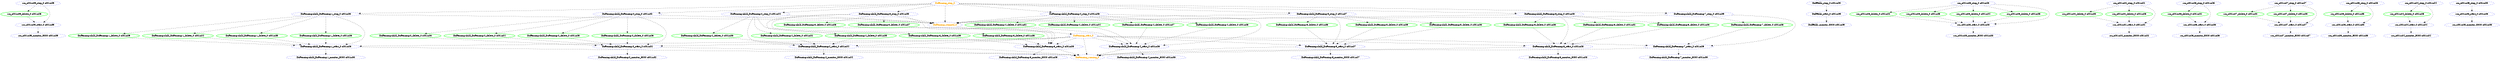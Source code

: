 digraph "g" {
	size = "30,30"
"rsc_c001n09_monitor_5000 c001n09" [ style="dashed" color="blue" fontcolor="black" ]
"DoFencing:child_DoFencing:1_delete_0 c001n09" [ style=bold color="green" fontcolor="black" ]
"DoFencing:child_DoFencing:3_delete_0 c001n09" [ style=bold color="green" fontcolor="black" ]
"DoFencing:child_DoFencing:5_monitor_5000 c001n07" [ style="dashed" color="blue" fontcolor="black" ]
"DoFencing:child_DoFencing:5_delete_0 c001n09" [ style=bold color="green" fontcolor="black" ]
"DcIPaddr_monitor_5000 c001n09" [ style="dashed" color="blue" fontcolor="black" ]
"DoFencing:child_DoFencing:7_monitor_5000 c001n09" [ style="dashed" color="blue" fontcolor="black" ]
"rsc_c001n08_monitor_5000 c001n08" [ style="dashed" color="blue" fontcolor="black" ]
"rsc_c001n08_delete_0 c001n02" [ style=bold color="green" fontcolor="black" ]
"rsc_c001n02_monitor_5000 c001n02" [ style="dashed" color="blue" fontcolor="black" ]
"DoFencing:child_DoFencing:2_delete_0 c001n02" [ style=bold color="green" fontcolor="black" ]
"DoFencing:child_DoFencing:4_delete_0 c001n02" [ style=bold color="green" fontcolor="black" ]
"rsc_c001n06_delete_0 c001n02" [ style=bold color="green" fontcolor="black" ]
"DoFencing:child_DoFencing:6_monitor_5000 c001n08" [ style="dashed" color="blue" fontcolor="black" ]
"DoFencing:child_DoFencing:6_delete_0 c001n02" [ style=bold color="green" fontcolor="black" ]
"rsc_c001n07_delete_0 c001n02" [ style=bold color="green" fontcolor="black" ]
"DoFencing:child_DoFencing:0_monitor_5000 c001n02" [ style="dashed" color="blue" fontcolor="black" ]
"rsc_c001n08_delete_0 c001n03" [ style=bold color="green" fontcolor="black" ]
"DoFencing:child_DoFencing:0_delete_0 c001n03" [ style=bold color="green" fontcolor="black" ]
"rsc_c001n03_monitor_5000 c001n03" [ style="dashed" color="blue" fontcolor="black" ]
"DoFencing:child_DoFencing:3_delete_0 c001n03" [ style=bold color="green" fontcolor="black" ]
"DoFencing:child_DoFencing:5_delete_0 c001n03" [ style=bold color="green" fontcolor="black" ]
"rsc_c001n07_delete_0 c001n03" [ style=bold color="green" fontcolor="black" ]
"DoFencing:child_DoFencing:1_monitor_5000 c001n03" [ style="dashed" color="blue" fontcolor="black" ]
"DoFencing:child_DoFencing:6_delete_0 c001n03" [ style=bold color="green" fontcolor="black" ]
"rsc_c001n02_delete_0 c001n03" [ style=bold color="green" fontcolor="black" ]
"rsc_c001n08_delete_0 c001n04" [ style=bold color="green" fontcolor="black" ]
"DoFencing:child_DoFencing:0_delete_0 c001n04" [ style=bold color="green" fontcolor="black" ]
"DoFencing:child_DoFencing:1_delete_0 c001n04" [ style=bold color="green" fontcolor="black" ]
"rsc_c001n04_monitor_5000 c001n04" [ style="dashed" color="blue" fontcolor="black" ]
"DoFencing:child_DoFencing:4_delete_0 c001n04" [ style=bold color="green" fontcolor="black" ]
"DoFencing:child_DoFencing:2_monitor_5000 c001n04" [ style="dashed" color="blue" fontcolor="black" ]
"DoFencing:child_DoFencing:0_delete_0 c001n05" [ style=bold color="green" fontcolor="black" ]
"DoFencing:child_DoFencing:1_delete_0 c001n05" [ style=bold color="green" fontcolor="black" ]
"DoFencing:child_DoFencing:2_delete_0 c001n05" [ style=bold color="green" fontcolor="black" ]
"rsc_c001n05_monitor_5000 c001n05" [ style="dashed" color="blue" fontcolor="black" ]
"DoFencing:child_DoFencing:3_monitor_5000 c001n05" [ style="dashed" color="blue" fontcolor="black" ]
"rsc_c001n08_delete_0 c001n06" [ style=bold color="green" fontcolor="black" ]
"rsc_c001n09_delete_0 c001n06" [ style=bold color="green" fontcolor="black" ]
"DoFencing:child_DoFencing:0_delete_0 c001n06" [ style=bold color="green" fontcolor="black" ]
"DoFencing:child_DoFencing:1_delete_0 c001n06" [ style=bold color="green" fontcolor="black" ]
"rsc_c001n02_delete_0 c001n06" [ style=bold color="green" fontcolor="black" ]
"DoFencing:child_DoFencing:2_delete_0 c001n06" [ style=bold color="green" fontcolor="black" ]
"rsc_c001n03_delete_0 c001n06" [ style=bold color="green" fontcolor="black" ]
"DoFencing:child_DoFencing:3_delete_0 c001n06" [ style=bold color="green" fontcolor="black" ]
"rsc_c001n04_delete_0 c001n06" [ style=bold color="green" fontcolor="black" ]
"DoFencing:child_DoFencing:5_delete_0 c001n06" [ style=bold color="green" fontcolor="black" ]
"rsc_c001n06_monitor_5000 c001n06" [ style="dashed" color="blue" fontcolor="black" ]
"DoFencing:child_DoFencing:6_delete_0 c001n06" [ style=bold color="green" fontcolor="black" ]
"DoFencing:child_DoFencing:7_delete_0 c001n06" [ style=bold color="green" fontcolor="black" ]
"DoFencing:child_DoFencing:4_monitor_5000 c001n06" [ style="dashed" color="blue" fontcolor="black" ]
"DoFencing:child_DoFencing:4_delete_0 c001n07" [ style=bold color="green" fontcolor="black" ]
"rsc_c001n07_monitor_5000 c001n07" [ style="dashed" color="blue" fontcolor="black" ]
"DoFencing:child_DoFencing:3_delete_0 c001n07" [ style=bold color="green" fontcolor="black" ]
"DoFencing:child_DoFencing:4_delete_0 c001n08" [ style=bold color="green" fontcolor="black" ]
"DcIPaddr_stop_0 c001n09" [ style="dashed" color="blue" fontcolor="black" ]
"DcIPaddr_start_0 c001n09" [ style="dashed" color="blue" fontcolor="black" ]
"rsc_c001n09_stop_0 c001n09" [ style="dashed" color="blue" fontcolor="black" ]
"rsc_c001n09_start_0 c001n09" [ style="dashed" color="blue" fontcolor="black" ]
"rsc_c001n02_stop_0 c001n02" [ style="dashed" color="blue" fontcolor="black" ]
"rsc_c001n02_start_0 c001n02" [ style="dashed" color="blue" fontcolor="black" ]
"rsc_c001n03_stop_0 c001n03" [ style="dashed" color="blue" fontcolor="black" ]
"rsc_c001n03_start_0 c001n03" [ style="dashed" color="blue" fontcolor="black" ]
"rsc_c001n04_stop_0 c001n04" [ style="dashed" color="blue" fontcolor="black" ]
"rsc_c001n04_start_0 c001n04" [ style="dashed" color="blue" fontcolor="black" ]
"rsc_c001n05_stop_0 c001n05" [ style="dashed" color="blue" fontcolor="black" ]
"rsc_c001n05_start_0 c001n05" [ style="dashed" color="blue" fontcolor="black" ]
"rsc_c001n06_stop_0 c001n06" [ style="dashed" color="blue" fontcolor="black" ]
"rsc_c001n06_start_0 c001n06" [ style="dashed" color="blue" fontcolor="black" ]
"rsc_c001n07_stop_0 c001n07" [ style="dashed" color="blue" fontcolor="black" ]
"rsc_c001n07_start_0 c001n07" [ style="dashed" color="blue" fontcolor="black" ]
"rsc_c001n08_stop_0 c001n08" [ style="dashed" color="blue" fontcolor="black" ]
"rsc_c001n08_start_0 c001n08" [ style="dashed" color="blue" fontcolor="black" ]
"DoFencing:child_DoFencing:0_stop_0 c001n02" [ style="dashed" color="blue" fontcolor="black" ]
"DoFencing:child_DoFencing:0_start_0 c001n02" [ style="dashed" color="blue" fontcolor="black" ]
"DoFencing:child_DoFencing:1_stop_0 c001n03" [ style="dashed" color="blue" fontcolor="black" ]
"DoFencing:child_DoFencing:1_start_0 c001n03" [ style="dashed" color="blue" fontcolor="black" ]
"DoFencing:child_DoFencing:2_stop_0 c001n04" [ style="dashed" color="blue" fontcolor="black" ]
"DoFencing:child_DoFencing:2_start_0 c001n04" [ style="dashed" color="blue" fontcolor="black" ]
"DoFencing:child_DoFencing:3_stop_0 c001n05" [ style="dashed" color="blue" fontcolor="black" ]
"DoFencing:child_DoFencing:3_start_0 c001n05" [ style="dashed" color="blue" fontcolor="black" ]
"DoFencing:child_DoFencing:4_stop_0 c001n06" [ style="dashed" color="blue" fontcolor="black" ]
"DoFencing:child_DoFencing:4_start_0 c001n06" [ style="dashed" color="blue" fontcolor="black" ]
"DoFencing:child_DoFencing:5_stop_0 c001n07" [ style="dashed" color="blue" fontcolor="black" ]
"DoFencing:child_DoFencing:5_start_0 c001n07" [ style="dashed" color="blue" fontcolor="black" ]
"DoFencing:child_DoFencing:6_stop_0 c001n08" [ style="dashed" color="blue" fontcolor="black" ]
"DoFencing:child_DoFencing:6_start_0 c001n08" [ style="dashed" color="blue" fontcolor="black" ]
"DoFencing:child_DoFencing:7_stop_0 c001n09" [ style="dashed" color="blue" fontcolor="black" ]
"DoFencing:child_DoFencing:7_start_0 c001n09" [ style="dashed" color="blue" fontcolor="black" ]
"DoFencing_start_0" [ style="dashed" color="blue" fontcolor="orange" ]
"DoFencing_running_0" [ style="dashed" color="blue" fontcolor="orange" ]
"DoFencing_stop_0" [ style="dashed" color="blue" fontcolor="orange" ]
"DoFencing_stopped_0" [ style="dashed" color="blue" fontcolor="orange" ]
"rsc_c001n09_start_0 c001n09" -> "rsc_c001n09_monitor_5000 c001n09" [ style = dashed]
"DoFencing:child_DoFencing:1_stop_0 c001n03" -> "DoFencing:child_DoFencing:1_delete_0 c001n09" [ style = dashed]
"DoFencing:child_DoFencing:3_stop_0 c001n05" -> "DoFencing:child_DoFencing:3_delete_0 c001n09" [ style = dashed]
"DoFencing:child_DoFencing:5_start_0 c001n07" -> "DoFencing:child_DoFencing:5_monitor_5000 c001n07" [ style = dashed]
"DoFencing:child_DoFencing:5_stop_0 c001n07" -> "DoFencing:child_DoFencing:5_delete_0 c001n09" [ style = dashed]
"DcIPaddr_start_0 c001n09" -> "DcIPaddr_monitor_5000 c001n09" [ style = dashed]
"DoFencing:child_DoFencing:7_start_0 c001n09" -> "DoFencing:child_DoFencing:7_monitor_5000 c001n09" [ style = dashed]
"rsc_c001n08_start_0 c001n08" -> "rsc_c001n08_monitor_5000 c001n08" [ style = dashed]
"rsc_c001n08_stop_0 c001n08" -> "rsc_c001n08_delete_0 c001n02" [ style = dashed]
"rsc_c001n02_start_0 c001n02" -> "rsc_c001n02_monitor_5000 c001n02" [ style = dashed]
"DoFencing:child_DoFencing:2_stop_0 c001n04" -> "DoFencing:child_DoFencing:2_delete_0 c001n02" [ style = dashed]
"DoFencing:child_DoFencing:4_stop_0 c001n06" -> "DoFencing:child_DoFencing:4_delete_0 c001n02" [ style = dashed]
"rsc_c001n06_stop_0 c001n06" -> "rsc_c001n06_delete_0 c001n02" [ style = dashed]
"DoFencing:child_DoFencing:6_start_0 c001n08" -> "DoFencing:child_DoFencing:6_monitor_5000 c001n08" [ style = dashed]
"DoFencing:child_DoFencing:6_stop_0 c001n08" -> "DoFencing:child_DoFencing:6_delete_0 c001n02" [ style = dashed]
"rsc_c001n07_stop_0 c001n07" -> "rsc_c001n07_delete_0 c001n02" [ style = dashed]
"DoFencing:child_DoFencing:0_start_0 c001n02" -> "DoFencing:child_DoFencing:0_monitor_5000 c001n02" [ style = dashed]
"rsc_c001n08_stop_0 c001n08" -> "rsc_c001n08_delete_0 c001n03" [ style = dashed]
"DoFencing:child_DoFencing:0_stop_0 c001n02" -> "DoFencing:child_DoFencing:0_delete_0 c001n03" [ style = dashed]
"rsc_c001n03_start_0 c001n03" -> "rsc_c001n03_monitor_5000 c001n03" [ style = dashed]
"DoFencing:child_DoFencing:3_stop_0 c001n05" -> "DoFencing:child_DoFencing:3_delete_0 c001n03" [ style = dashed]
"DoFencing:child_DoFencing:5_stop_0 c001n07" -> "DoFencing:child_DoFencing:5_delete_0 c001n03" [ style = dashed]
"rsc_c001n07_stop_0 c001n07" -> "rsc_c001n07_delete_0 c001n03" [ style = dashed]
"DoFencing:child_DoFencing:1_start_0 c001n03" -> "DoFencing:child_DoFencing:1_monitor_5000 c001n03" [ style = dashed]
"DoFencing:child_DoFencing:6_stop_0 c001n08" -> "DoFencing:child_DoFencing:6_delete_0 c001n03" [ style = dashed]
"rsc_c001n02_stop_0 c001n02" -> "rsc_c001n02_delete_0 c001n03" [ style = dashed]
"rsc_c001n08_stop_0 c001n08" -> "rsc_c001n08_delete_0 c001n04" [ style = dashed]
"DoFencing:child_DoFencing:0_stop_0 c001n02" -> "DoFencing:child_DoFencing:0_delete_0 c001n04" [ style = dashed]
"DoFencing:child_DoFencing:1_stop_0 c001n03" -> "DoFencing:child_DoFencing:1_delete_0 c001n04" [ style = dashed]
"rsc_c001n04_start_0 c001n04" -> "rsc_c001n04_monitor_5000 c001n04" [ style = dashed]
"DoFencing:child_DoFencing:4_stop_0 c001n06" -> "DoFencing:child_DoFencing:4_delete_0 c001n04" [ style = dashed]
"DoFencing:child_DoFencing:2_start_0 c001n04" -> "DoFencing:child_DoFencing:2_monitor_5000 c001n04" [ style = dashed]
"DoFencing:child_DoFencing:0_stop_0 c001n02" -> "DoFencing:child_DoFencing:0_delete_0 c001n05" [ style = dashed]
"DoFencing:child_DoFencing:1_stop_0 c001n03" -> "DoFencing:child_DoFencing:1_delete_0 c001n05" [ style = dashed]
"DoFencing:child_DoFencing:2_stop_0 c001n04" -> "DoFencing:child_DoFencing:2_delete_0 c001n05" [ style = dashed]
"rsc_c001n05_start_0 c001n05" -> "rsc_c001n05_monitor_5000 c001n05" [ style = dashed]
"DoFencing:child_DoFencing:3_start_0 c001n05" -> "DoFencing:child_DoFencing:3_monitor_5000 c001n05" [ style = dashed]
"rsc_c001n08_stop_0 c001n08" -> "rsc_c001n08_delete_0 c001n06" [ style = dashed]
"rsc_c001n09_stop_0 c001n09" -> "rsc_c001n09_delete_0 c001n06" [ style = dashed]
"DoFencing:child_DoFencing:0_stop_0 c001n02" -> "DoFencing:child_DoFencing:0_delete_0 c001n06" [ style = dashed]
"DoFencing:child_DoFencing:1_stop_0 c001n03" -> "DoFencing:child_DoFencing:1_delete_0 c001n06" [ style = dashed]
"rsc_c001n02_stop_0 c001n02" -> "rsc_c001n02_delete_0 c001n06" [ style = dashed]
"DoFencing:child_DoFencing:2_stop_0 c001n04" -> "DoFencing:child_DoFencing:2_delete_0 c001n06" [ style = dashed]
"rsc_c001n03_stop_0 c001n03" -> "rsc_c001n03_delete_0 c001n06" [ style = dashed]
"DoFencing:child_DoFencing:3_stop_0 c001n05" -> "DoFencing:child_DoFencing:3_delete_0 c001n06" [ style = dashed]
"rsc_c001n04_stop_0 c001n04" -> "rsc_c001n04_delete_0 c001n06" [ style = dashed]
"DoFencing:child_DoFencing:5_stop_0 c001n07" -> "DoFencing:child_DoFencing:5_delete_0 c001n06" [ style = dashed]
"rsc_c001n06_start_0 c001n06" -> "rsc_c001n06_monitor_5000 c001n06" [ style = dashed]
"DoFencing:child_DoFencing:6_stop_0 c001n08" -> "DoFencing:child_DoFencing:6_delete_0 c001n06" [ style = dashed]
"DoFencing:child_DoFencing:7_stop_0 c001n09" -> "DoFencing:child_DoFencing:7_delete_0 c001n06" [ style = dashed]
"DoFencing:child_DoFencing:4_start_0 c001n06" -> "DoFencing:child_DoFencing:4_monitor_5000 c001n06" [ style = dashed]
"DoFencing:child_DoFencing:4_stop_0 c001n06" -> "DoFencing:child_DoFencing:4_delete_0 c001n07" [ style = dashed]
"rsc_c001n07_start_0 c001n07" -> "rsc_c001n07_monitor_5000 c001n07" [ style = dashed]
"DoFencing:child_DoFencing:3_stop_0 c001n05" -> "DoFencing:child_DoFencing:3_delete_0 c001n07" [ style = dashed]
"DoFencing:child_DoFencing:4_stop_0 c001n06" -> "DoFencing:child_DoFencing:4_delete_0 c001n08" [ style = dashed]
"DcIPaddr_stop_0 c001n09" -> "DcIPaddr_start_0 c001n09" [ style = dashed]
"rsc_c001n09_delete_0 c001n06" -> "rsc_c001n09_start_0 c001n09" [ style = dashed]
"rsc_c001n09_stop_0 c001n09" -> "rsc_c001n09_start_0 c001n09" [ style = dashed]
"rsc_c001n02_delete_0 c001n03" -> "rsc_c001n02_start_0 c001n02" [ style = dashed]
"rsc_c001n02_delete_0 c001n06" -> "rsc_c001n02_start_0 c001n02" [ style = dashed]
"rsc_c001n02_stop_0 c001n02" -> "rsc_c001n02_start_0 c001n02" [ style = dashed]
"rsc_c001n03_delete_0 c001n06" -> "rsc_c001n03_start_0 c001n03" [ style = dashed]
"rsc_c001n03_stop_0 c001n03" -> "rsc_c001n03_start_0 c001n03" [ style = dashed]
"rsc_c001n04_delete_0 c001n06" -> "rsc_c001n04_start_0 c001n04" [ style = dashed]
"rsc_c001n04_stop_0 c001n04" -> "rsc_c001n04_start_0 c001n04" [ style = dashed]
"rsc_c001n05_stop_0 c001n05" -> "rsc_c001n05_start_0 c001n05" [ style = dashed]
"rsc_c001n06_delete_0 c001n02" -> "rsc_c001n06_start_0 c001n06" [ style = dashed]
"rsc_c001n06_stop_0 c001n06" -> "rsc_c001n06_start_0 c001n06" [ style = dashed]
"rsc_c001n07_delete_0 c001n02" -> "rsc_c001n07_start_0 c001n07" [ style = dashed]
"rsc_c001n07_delete_0 c001n03" -> "rsc_c001n07_start_0 c001n07" [ style = dashed]
"rsc_c001n07_stop_0 c001n07" -> "rsc_c001n07_start_0 c001n07" [ style = dashed]
"rsc_c001n08_delete_0 c001n02" -> "rsc_c001n08_start_0 c001n08" [ style = dashed]
"rsc_c001n08_delete_0 c001n03" -> "rsc_c001n08_start_0 c001n08" [ style = dashed]
"rsc_c001n08_delete_0 c001n04" -> "rsc_c001n08_start_0 c001n08" [ style = dashed]
"rsc_c001n08_delete_0 c001n06" -> "rsc_c001n08_start_0 c001n08" [ style = dashed]
"rsc_c001n08_stop_0 c001n08" -> "rsc_c001n08_start_0 c001n08" [ style = dashed]
"DoFencing_stop_0" -> "DoFencing:child_DoFencing:0_stop_0 c001n02" [ style = dashed]
"DoFencing:child_DoFencing:0_delete_0 c001n03" -> "DoFencing:child_DoFencing:0_start_0 c001n02" [ style = dashed]
"DoFencing:child_DoFencing:0_delete_0 c001n04" -> "DoFencing:child_DoFencing:0_start_0 c001n02" [ style = dashed]
"DoFencing:child_DoFencing:0_delete_0 c001n05" -> "DoFencing:child_DoFencing:0_start_0 c001n02" [ style = dashed]
"DoFencing:child_DoFencing:0_delete_0 c001n06" -> "DoFencing:child_DoFencing:0_start_0 c001n02" [ style = dashed]
"DoFencing:child_DoFencing:0_stop_0 c001n02" -> "DoFencing:child_DoFencing:0_start_0 c001n02" [ style = dashed]
"DoFencing_start_0" -> "DoFencing:child_DoFencing:0_start_0 c001n02" [ style = dashed]
"DoFencing_stop_0" -> "DoFencing:child_DoFencing:1_stop_0 c001n03" [ style = dashed]
"DoFencing:child_DoFencing:1_delete_0 c001n09" -> "DoFencing:child_DoFencing:1_start_0 c001n03" [ style = dashed]
"DoFencing:child_DoFencing:1_delete_0 c001n04" -> "DoFencing:child_DoFencing:1_start_0 c001n03" [ style = dashed]
"DoFencing:child_DoFencing:1_delete_0 c001n05" -> "DoFencing:child_DoFencing:1_start_0 c001n03" [ style = dashed]
"DoFencing:child_DoFencing:1_delete_0 c001n06" -> "DoFencing:child_DoFencing:1_start_0 c001n03" [ style = dashed]
"DoFencing:child_DoFencing:1_stop_0 c001n03" -> "DoFencing:child_DoFencing:1_start_0 c001n03" [ style = dashed]
"DoFencing_start_0" -> "DoFencing:child_DoFencing:1_start_0 c001n03" [ style = dashed]
"DoFencing_stop_0" -> "DoFencing:child_DoFencing:2_stop_0 c001n04" [ style = dashed]
"DoFencing:child_DoFencing:2_delete_0 c001n02" -> "DoFencing:child_DoFencing:2_start_0 c001n04" [ style = dashed]
"DoFencing:child_DoFencing:2_delete_0 c001n05" -> "DoFencing:child_DoFencing:2_start_0 c001n04" [ style = dashed]
"DoFencing:child_DoFencing:2_delete_0 c001n06" -> "DoFencing:child_DoFencing:2_start_0 c001n04" [ style = dashed]
"DoFencing:child_DoFencing:2_stop_0 c001n04" -> "DoFencing:child_DoFencing:2_start_0 c001n04" [ style = dashed]
"DoFencing_start_0" -> "DoFencing:child_DoFencing:2_start_0 c001n04" [ style = dashed]
"DoFencing_stop_0" -> "DoFencing:child_DoFencing:3_stop_0 c001n05" [ style = dashed]
"DoFencing:child_DoFencing:3_delete_0 c001n09" -> "DoFencing:child_DoFencing:3_start_0 c001n05" [ style = dashed]
"DoFencing:child_DoFencing:3_delete_0 c001n03" -> "DoFencing:child_DoFencing:3_start_0 c001n05" [ style = dashed]
"DoFencing:child_DoFencing:3_delete_0 c001n06" -> "DoFencing:child_DoFencing:3_start_0 c001n05" [ style = dashed]
"DoFencing:child_DoFencing:3_delete_0 c001n07" -> "DoFencing:child_DoFencing:3_start_0 c001n05" [ style = dashed]
"DoFencing:child_DoFencing:3_stop_0 c001n05" -> "DoFencing:child_DoFencing:3_start_0 c001n05" [ style = dashed]
"DoFencing_start_0" -> "DoFencing:child_DoFencing:3_start_0 c001n05" [ style = dashed]
"DoFencing_stop_0" -> "DoFencing:child_DoFencing:4_stop_0 c001n06" [ style = dashed]
"DoFencing:child_DoFencing:4_delete_0 c001n02" -> "DoFencing:child_DoFencing:4_start_0 c001n06" [ style = dashed]
"DoFencing:child_DoFencing:4_delete_0 c001n04" -> "DoFencing:child_DoFencing:4_start_0 c001n06" [ style = dashed]
"DoFencing:child_DoFencing:4_delete_0 c001n07" -> "DoFencing:child_DoFencing:4_start_0 c001n06" [ style = dashed]
"DoFencing:child_DoFencing:4_delete_0 c001n08" -> "DoFencing:child_DoFencing:4_start_0 c001n06" [ style = dashed]
"DoFencing:child_DoFencing:4_stop_0 c001n06" -> "DoFencing:child_DoFencing:4_start_0 c001n06" [ style = dashed]
"DoFencing_start_0" -> "DoFencing:child_DoFencing:4_start_0 c001n06" [ style = dashed]
"DoFencing_stop_0" -> "DoFencing:child_DoFencing:5_stop_0 c001n07" [ style = dashed]
"DoFencing:child_DoFencing:5_delete_0 c001n09" -> "DoFencing:child_DoFencing:5_start_0 c001n07" [ style = dashed]
"DoFencing:child_DoFencing:5_delete_0 c001n03" -> "DoFencing:child_DoFencing:5_start_0 c001n07" [ style = dashed]
"DoFencing:child_DoFencing:5_delete_0 c001n06" -> "DoFencing:child_DoFencing:5_start_0 c001n07" [ style = dashed]
"DoFencing:child_DoFencing:5_stop_0 c001n07" -> "DoFencing:child_DoFencing:5_start_0 c001n07" [ style = dashed]
"DoFencing_start_0" -> "DoFencing:child_DoFencing:5_start_0 c001n07" [ style = dashed]
"DoFencing_stop_0" -> "DoFencing:child_DoFencing:6_stop_0 c001n08" [ style = dashed]
"DoFencing:child_DoFencing:6_delete_0 c001n02" -> "DoFencing:child_DoFencing:6_start_0 c001n08" [ style = dashed]
"DoFencing:child_DoFencing:6_delete_0 c001n03" -> "DoFencing:child_DoFencing:6_start_0 c001n08" [ style = dashed]
"DoFencing:child_DoFencing:6_delete_0 c001n06" -> "DoFencing:child_DoFencing:6_start_0 c001n08" [ style = dashed]
"DoFencing:child_DoFencing:6_stop_0 c001n08" -> "DoFencing:child_DoFencing:6_start_0 c001n08" [ style = dashed]
"DoFencing_start_0" -> "DoFencing:child_DoFencing:6_start_0 c001n08" [ style = dashed]
"DoFencing_stop_0" -> "DoFencing:child_DoFencing:7_stop_0 c001n09" [ style = dashed]
"DoFencing:child_DoFencing:7_delete_0 c001n06" -> "DoFencing:child_DoFencing:7_start_0 c001n09" [ style = dashed]
"DoFencing:child_DoFencing:7_stop_0 c001n09" -> "DoFencing:child_DoFencing:7_start_0 c001n09" [ style = dashed]
"DoFencing_start_0" -> "DoFencing:child_DoFencing:7_start_0 c001n09" [ style = dashed]
"DoFencing_stopped_0" -> "DoFencing_start_0" [ style = dashed]
"DoFencing_start_0" -> "DoFencing_running_0" [ style = dashed]
"DoFencing:child_DoFencing:0_start_0 c001n02" -> "DoFencing_running_0" [ style = dashed]
"DoFencing:child_DoFencing:1_start_0 c001n03" -> "DoFencing_running_0" [ style = dashed]
"DoFencing:child_DoFencing:2_start_0 c001n04" -> "DoFencing_running_0" [ style = dashed]
"DoFencing:child_DoFencing:3_start_0 c001n05" -> "DoFencing_running_0" [ style = dashed]
"DoFencing:child_DoFencing:4_start_0 c001n06" -> "DoFencing_running_0" [ style = dashed]
"DoFencing:child_DoFencing:5_start_0 c001n07" -> "DoFencing_running_0" [ style = dashed]
"DoFencing:child_DoFencing:6_start_0 c001n08" -> "DoFencing_running_0" [ style = dashed]
"DoFencing:child_DoFencing:7_start_0 c001n09" -> "DoFencing_running_0" [ style = dashed]
"DoFencing_stop_0" -> "DoFencing_stopped_0" [ style = dashed]
"DoFencing:child_DoFencing:0_stop_0 c001n02" -> "DoFencing_stopped_0" [ style = dashed]
"DoFencing:child_DoFencing:1_stop_0 c001n03" -> "DoFencing_stopped_0" [ style = dashed]
"DoFencing:child_DoFencing:2_stop_0 c001n04" -> "DoFencing_stopped_0" [ style = dashed]
"DoFencing:child_DoFencing:3_stop_0 c001n05" -> "DoFencing_stopped_0" [ style = dashed]
"DoFencing:child_DoFencing:4_stop_0 c001n06" -> "DoFencing_stopped_0" [ style = dashed]
"DoFencing:child_DoFencing:5_stop_0 c001n07" -> "DoFencing_stopped_0" [ style = dashed]
"DoFencing:child_DoFencing:6_stop_0 c001n08" -> "DoFencing_stopped_0" [ style = dashed]
"DoFencing:child_DoFencing:7_stop_0 c001n09" -> "DoFencing_stopped_0" [ style = dashed]
}
